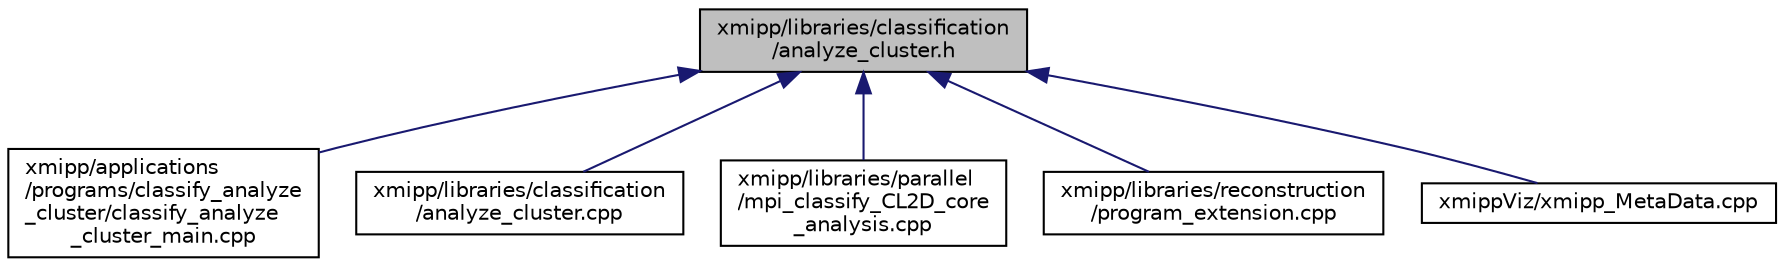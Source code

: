 digraph "xmipp/libraries/classification/analyze_cluster.h"
{
  edge [fontname="Helvetica",fontsize="10",labelfontname="Helvetica",labelfontsize="10"];
  node [fontname="Helvetica",fontsize="10",shape=record];
  Node86 [label="xmipp/libraries/classification\l/analyze_cluster.h",height=0.2,width=0.4,color="black", fillcolor="grey75", style="filled", fontcolor="black"];
  Node86 -> Node87 [dir="back",color="midnightblue",fontsize="10",style="solid",fontname="Helvetica"];
  Node87 [label="xmipp/applications\l/programs/classify_analyze\l_cluster/classify_analyze\l_cluster_main.cpp",height=0.2,width=0.4,color="black", fillcolor="white", style="filled",URL="$classify__analyze__cluster__main_8cpp.html"];
  Node86 -> Node88 [dir="back",color="midnightblue",fontsize="10",style="solid",fontname="Helvetica"];
  Node88 [label="xmipp/libraries/classification\l/analyze_cluster.cpp",height=0.2,width=0.4,color="black", fillcolor="white", style="filled",URL="$analyze__cluster_8cpp.html"];
  Node86 -> Node89 [dir="back",color="midnightblue",fontsize="10",style="solid",fontname="Helvetica"];
  Node89 [label="xmipp/libraries/parallel\l/mpi_classify_CL2D_core\l_analysis.cpp",height=0.2,width=0.4,color="black", fillcolor="white", style="filled",URL="$mpi__classify__CL2D__core__analysis_8cpp.html"];
  Node86 -> Node90 [dir="back",color="midnightblue",fontsize="10",style="solid",fontname="Helvetica"];
  Node90 [label="xmipp/libraries/reconstruction\l/program_extension.cpp",height=0.2,width=0.4,color="black", fillcolor="white", style="filled",URL="$program__extension_8cpp.html"];
  Node86 -> Node91 [dir="back",color="midnightblue",fontsize="10",style="solid",fontname="Helvetica"];
  Node91 [label="xmippViz/xmipp_MetaData.cpp",height=0.2,width=0.4,color="black", fillcolor="white", style="filled",URL="$xmipp__MetaData_8cpp.html"];
}
